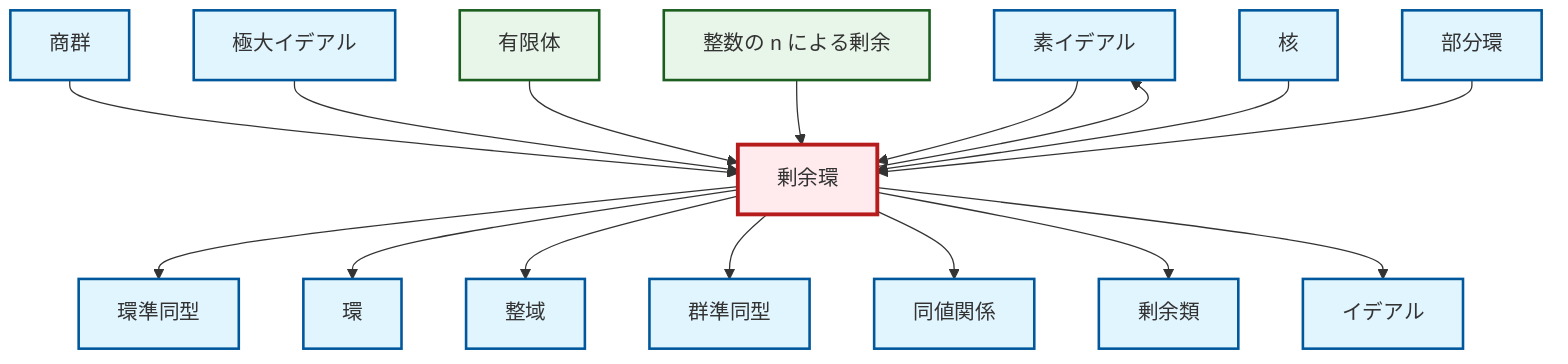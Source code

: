 graph TD
    classDef definition fill:#e1f5fe,stroke:#01579b,stroke-width:2px
    classDef theorem fill:#f3e5f5,stroke:#4a148c,stroke-width:2px
    classDef axiom fill:#fff3e0,stroke:#e65100,stroke-width:2px
    classDef example fill:#e8f5e9,stroke:#1b5e20,stroke-width:2px
    classDef current fill:#ffebee,stroke:#b71c1c,stroke-width:3px
    def-integral-domain["整域"]:::definition
    def-equivalence-relation["同値関係"]:::definition
    def-coset["剰余類"]:::definition
    def-prime-ideal["素イデアル"]:::definition
    ex-quotient-integers-mod-n["整数の n による剰余"]:::example
    def-quotient-group["商群"]:::definition
    def-kernel["核"]:::definition
    def-ideal["イデアル"]:::definition
    def-maximal-ideal["極大イデアル"]:::definition
    def-homomorphism["群準同型"]:::definition
    def-ring-homomorphism["環準同型"]:::definition
    def-ring["環"]:::definition
    def-quotient-ring["剰余環"]:::definition
    ex-finite-field["有限体"]:::example
    def-subring["部分環"]:::definition
    def-quotient-ring --> def-ring-homomorphism
    def-quotient-ring --> def-ring
    def-quotient-ring --> def-integral-domain
    def-quotient-group --> def-quotient-ring
    def-maximal-ideal --> def-quotient-ring
    ex-finite-field --> def-quotient-ring
    def-prime-ideal --> def-quotient-ring
    ex-quotient-integers-mod-n --> def-quotient-ring
    def-quotient-ring --> def-homomorphism
    def-quotient-ring --> def-prime-ideal
    def-kernel --> def-quotient-ring
    def-quotient-ring --> def-equivalence-relation
    def-subring --> def-quotient-ring
    def-quotient-ring --> def-coset
    def-quotient-ring --> def-ideal
    class def-quotient-ring current